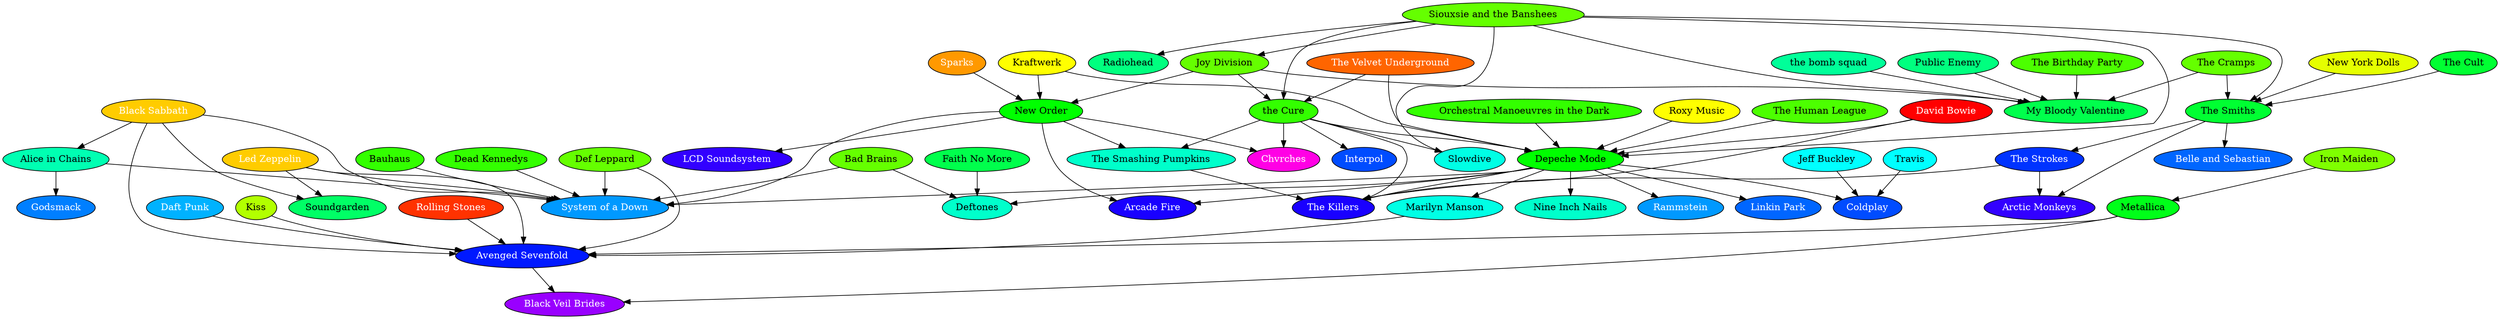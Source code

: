 
digraph D {
	overlap=false
	node [style="filled"]

"Alice in Chains" [URL="https://en.wikipedia.org/wiki/Alice_in_Chains" founded="1987" fillcolor="#00ffb2" fontcolor="#000000"]
"Alice in Chains" -> "Godsmack"
"Alice in Chains" -> "System of a Down"
"Arcade Fire" [URL="https://en.wikipedia.org/wiki/Arcade_Fire" founded="2001" fillcolor="#1900ff" fontcolor="#ffffff"]
"Arctic Monkeys" [URL="https://en.wikipedia.org/wiki/Arctic_Monkeys" founded="2002" fillcolor="#3200ff" fontcolor="#ffffff"]
"Avenged Sevenfold" [URL="https://en.wikipedia.org/wiki/Avenged_Sevenfold" founded="1999" fillcolor="#0019ff" fontcolor="#ffffff"]
"Avenged Sevenfold" -> "Black Veil Brides"
"Bad Brains" [URL="https://en.wikipedia.org/wiki/Bad_Brains" founded="1976" fillcolor="#65ff00" fontcolor="#000000"]
"Bad Brains" -> "Deftones"
"Bad Brains" -> "System of a Down"
"Bauhaus" [URL="https://en.wikipedia.org/wiki/Bauhaus_(band)" founded="1978" fillcolor="#33ff00" fontcolor="#000000"]
"Bauhaus" -> "System of a Down"
"Belle and Sebastian" [URL="https://en.wikipedia.org/wiki/Belle_and_Sebastian" founded="1996" fillcolor="#0066ff" fontcolor="#ffffff"]
"Black Sabbath" [URL="https://en.wikipedia.org/wiki/Black_Sabbath" founded="1968" fillcolor="#ffcc00" fontcolor="#ffffff"]
"Black Sabbath" -> "Alice in Chains"
"Black Sabbath" -> "Soundgarden"
"Black Sabbath" -> "System of a Down"
"Black Sabbath" -> "Avenged Sevenfold"
"Black Veil Brides" [URL="https://en.wikipedia.org/wiki/Black_Veil_Brides" founded="2006" fillcolor="#9900ff" fontcolor="#ffffff"]
"Chvrches" [URL="https://en.wikipedia.org/wiki/Chvrches" founded="2011" fillcolor="#ff00e5" fontcolor="#ffffff"]
"Coldplay" [URL="https://en.wikipedia.org/wiki/Coldplay" founded="1997" fillcolor="#004cff" fontcolor="#ffffff"]
"Daft Punk" [URL="https://en.wikipedia.org/wiki/Daft_Punk" founded="1993" fillcolor="#00b2ff" fontcolor="#ffffff"]
"Daft Punk" -> "Avenged Sevenfold"
"David Bowie" [URL="https://en.wikipedia.org/wiki/David_Bowie" founded="1960" fillcolor="#ff0000" fontcolor="#ffffff"]
"David Bowie" -> "Depeche Mode"
"David Bowie" -> "The Killers"
"Dead Kennedys" [URL="https://en.wikipedia.org/wiki/Dead_Kennedys" founded="1978" fillcolor="#33ff00" fontcolor="#000000"]
"Dead Kennedys" -> "System of a Down"
"Def Leppard" [URL="https://en.wikipedia.org/wiki/Def_Leppard" founded="1976" fillcolor="#65ff00" fontcolor="#000000"]
"Def Leppard" -> "System of a Down"
"Def Leppard" -> "Avenged Sevenfold"
"Deftones" [URL="https://en.wikipedia.org/wiki/Deftones" founded="1988" fillcolor="#00ffcb" fontcolor="#000000"]
"Depeche Mode" [URL="https://en.wikipedia.org/wiki/Depeche_Mode" founded="1980" fillcolor="#00ff00" fontcolor="#000000"]
"Depeche Mode" -> "System of a Down"
"Depeche Mode" -> "Arcade Fire"
"Depeche Mode" -> "Coldplay"
"Depeche Mode" -> "Deftones"
"Depeche Mode" -> "Linkin Park"
"Depeche Mode" -> "Marilyn Manson"
"Depeche Mode" -> "Nine Inch Nails"
"Depeche Mode" -> "Rammstein"
"Depeche Mode" -> "The Killers"
"Faith No More" [URL="https://en.wikipedia.org/wiki/Faith_No_More" founded="1983" fillcolor="#00ff4c" fontcolor="#000000"]
"Faith No More" -> "Deftones"
"Godsmack" [URL="https://en.wikipedia.org/wiki/Godsmack" founded="1995" fillcolor="#007fff" fontcolor="#ffffff"]
"Interpol" [URL="https://en.wikipedia.org/wiki/Interpol_(band)" founded="1997" fillcolor="#004cff" fontcolor="#ffffff"]
"Iron Maiden" [URL="https://en.wikipedia.org/wiki/Iron_Maiden" founded="1975" fillcolor="#7fff00" fontcolor="#000000"]
"Iron Maiden" -> "Metallica"
"Jeff Buckley" [URL="https://en.wikipedia.org/wiki/Jeff_Buckley" founded="1990" fillcolor="#00ffff" fontcolor="#000000"]
"Jeff Buckley" -> "Coldplay"
"Joy Division" [URL="https://en.wikipedia.org/wiki/Joy_Division" founded="1976" fillcolor="#65ff00" fontcolor="#000000"]
"Joy Division" -> "My Bloody Valentine"
"Joy Division" -> "New Order"
"Joy Division" -> "the Cure"
"Kiss" [URL="https://en.wikipedia.org/wiki/Kiss_(band)" founded="1973" fillcolor="#b2ff00" fontcolor="#000000"]
"Kiss" -> "Avenged Sevenfold"
"Kraftwerk" [URL="https://en.wikipedia.org/wiki/Kraftwerk" founded="1970" fillcolor="#ffff00" fontcolor="#000000"]
"Kraftwerk" -> "Depeche Mode"
"Kraftwerk" -> "New Order"
"LCD Soundsystem" [URL="https://en.wikipedia.org/wiki/LCD_Soundsystem" founded="2002" fillcolor="#3200ff" fontcolor="#ffffff"]
"Led Zeppelin" [URL="https://en.wikipedia.org/wiki/Led_Zeppelin" founded="1968" fillcolor="#ffcc00" fontcolor="#ffffff"]
"Led Zeppelin" -> "Avenged Sevenfold"
"Led Zeppelin" -> "Soundgarden"
"Led Zeppelin" -> "System of a Down"
"Linkin Park" [URL="https://en.wikipedia.org/wiki/Linkin_Park" founded="1996" fillcolor="#0066ff" fontcolor="#ffffff"]
"Marilyn Manson" [URL="https://en.wikipedia.org/wiki/Marilyn_Manson" founded="1989" fillcolor="#00ffe5" fontcolor="#000000"]
"Marilyn Manson" -> "Avenged Sevenfold"
"Metallica" [URL="https://en.wikipedia.org/wiki/Metallica" founded="1981" fillcolor="#00ff19" fontcolor="#000000"]
"Metallica" -> "Black Veil Brides"
"Metallica" -> "Avenged Sevenfold"
"Nine Inch Nails" [URL="https://en.wikipedia.org/wiki/Nine_Inch_Nails" founded="1988" fillcolor="#00ffcb" fontcolor="#000000"]
"My Bloody Valentine" [URL="https://en.wikipedia.org/wiki/My_Bloody_Valentine_(band)" founded="1983" fillcolor="#00ff4c" fontcolor="#000000"]
"New Order" [URL="https://en.wikipedia.org/wiki/New_Order" founded="1980" fillcolor="#00ff00" fontcolor="#000000"]
"New Order" -> "Arcade Fire"
"New Order" -> "Chvrches"
"New Order" -> "LCD Soundsystem"
"New Order" -> "System of a Down"
"New Order" -> "The Smashing Pumpkins"
"New York Dolls" [URL="https://en.wikipedia.org/wiki/New_York_Dolls" founded="1971" fillcolor="#e5ff00" fontcolor="#000000"]
"New York Dolls" -> "The Smiths"
"Orchestral Manoeuvres in the Dark" [URL="https://en.wikipedia.org/wiki/Orchestral_Manoeuvres_in_the_Dark" founded="1978" fillcolor="#33ff00" fontcolor="#000000"]
"Orchestral Manoeuvres in the Dark" -> "Depeche Mode"
"Public Enemy" [URL="https://en.wikipedia.org/wiki/Public_Enemy" founded="1985" fillcolor="#00ff7f" fontcolor="#000000"]
"Public Enemy" -> "My Bloody Valentine"
"Radiohead" [URL="https://en.wikipedia.org/wiki/Radiohead" founded="1985" fillcolor="#00ff7f" fontcolor="#000000"]
"Rammstein" [URL="https://en.wikipedia.org/wiki/Rammstein" founded="1994" fillcolor="#0099ff" fontcolor="#ffffff"]
"Rolling Stones" [URL="https://en.wikipedia.org/wiki/The_Rolling_Stones" founded="1962" fillcolor="#ff3200" fontcolor="#ffffff"]
"Rolling Stones" -> "Avenged Sevenfold"
"Roxy Music" [URL="https://en.wikipedia.org/wiki/Roxy_Music" founded="1970" fillcolor="#ffff00" fontcolor="#000000"]
"Roxy Music" -> "Depeche Mode"
"Siouxsie and the Banshees" [URL="https://en.wikipedia.org/wiki/Siouxsie_and_the_Banshees" founded="1976" fillcolor="#65ff00" fontcolor="#000000"]
"Siouxsie and the Banshees" -> "Depeche Mode"
"Siouxsie and the Banshees" -> "Joy Division"
"Siouxsie and the Banshees" -> "My Bloody Valentine"
"Siouxsie and the Banshees" -> "Radiohead"
"Siouxsie and the Banshees" -> "Slowdive"
"Siouxsie and the Banshees" -> "The Smiths"
"Siouxsie and the Banshees" -> "the Cure"
"Slowdive" [URL="https://en.wikipedia.org/wiki/Slowdive" founded="1989" fillcolor="#00ffe5" fontcolor="#000000"]
"Soundgarden" [URL="https://en.wikipedia.org/wiki/Soundgarden" founded="1984" fillcolor="#00ff66" fontcolor="#000000"]
"Sparks" [URL="https://en.wikipedia.org/wiki/Sparks_(band)" founded="1966" fillcolor="#ff9900" fontcolor="#ffffff"]
"Sparks" -> "New Order"
"System of a Down" [URL="https://en.wikipedia.org/wiki/System_of_a_Down" founded="1994" fillcolor="#0099ff" fontcolor="#ffffff"]
"The Birthday Party" [URL="https://en.wikipedia.org/wiki/The_Birthday_Party_(band)" founded="1977" fillcolor="#4cff00" fontcolor="#000000"]
"The Birthday Party" -> "My Bloody Valentine"
"The Cramps" [URL="https://en.wikipedia.org/wiki/The_Cramps" founded="1976" fillcolor="#65ff00" fontcolor="#000000"]
"The Cramps" -> "My Bloody Valentine"
"The Cramps" -> "The Smiths"
"The Cult" [URL="https://en.wikipedia.org/wiki/The_Cult" founded="1982" fillcolor="#00ff32" fontcolor="#000000"]
"The Cult" -> "The Smiths"
"The Human League" [URL="https://en.wikipedia.org/wiki/The_Human_League" founded="1977" fillcolor="#4cff00" fontcolor="#000000"]
"The Human League" -> "Depeche Mode"
"The Killers" [URL="https://en.wikipedia.org/wiki/The_Killers" founded="2001" fillcolor="#1900ff" fontcolor="#ffffff"]
"The Smashing Pumpkins" [URL="https://en.wikipedia.org/wiki/The_Smashing_Pumpkins" founded="1988" fillcolor="#00ffcb" fontcolor="#000000"]
"The Smashing Pumpkins" -> "The Killers"
"The Smiths" [URL="https://en.wikipedia.org/wiki/The_Smiths" founded="1982" fillcolor="#00ff32" fontcolor="#000000"]
"The Smiths" -> "Arctic Monkeys"
"The Smiths" -> "Belle and Sebastian"
"The Smiths" -> "The Strokes"
"The Strokes" [URL="https://en.wikipedia.org/wiki/The_Strokes" founded="1998" fillcolor="#0033ff" fontcolor="#ffffff"]
"The Strokes" -> "Arctic Monkeys"
"The Strokes" -> "The Killers"
"The Velvet Underground" [URL="https://en.wikipedia.org/wiki/The_Velvet_Underground" founded="1964" fillcolor="#ff6500" fontcolor="#ffffff"]
"The Velvet Underground" -> "Depeche Mode"
"The Velvet Underground" -> "the Cure"
"the Cure" [URL="https://en.wikipedia.org/wiki/The_Cure" founded="1978" fillcolor="#33ff00" fontcolor="#000000"]
"the Cure" -> "Chvrches"
"the Cure" -> "Depeche Mode"
"the Cure" -> "Interpol"
"the Cure" -> "Slowdive"
"the Cure" -> "The Killers"
"the Cure" -> "The Smashing Pumpkins"
"the bomb squad" [URL="https://en.wikipedia.org/wiki/The_Bomb_Squad" founded="1986" fillcolor="#00ff99" fontcolor="#000000"]
"the bomb squad" -> "My Bloody Valentine"
"Travis" [URL="https://en.wikipedia.org/wiki/Travis_(band)" founded="1990" fillcolor="#00ffff" fontcolor="#000000"]
"Travis" -> "Coldplay"
}
